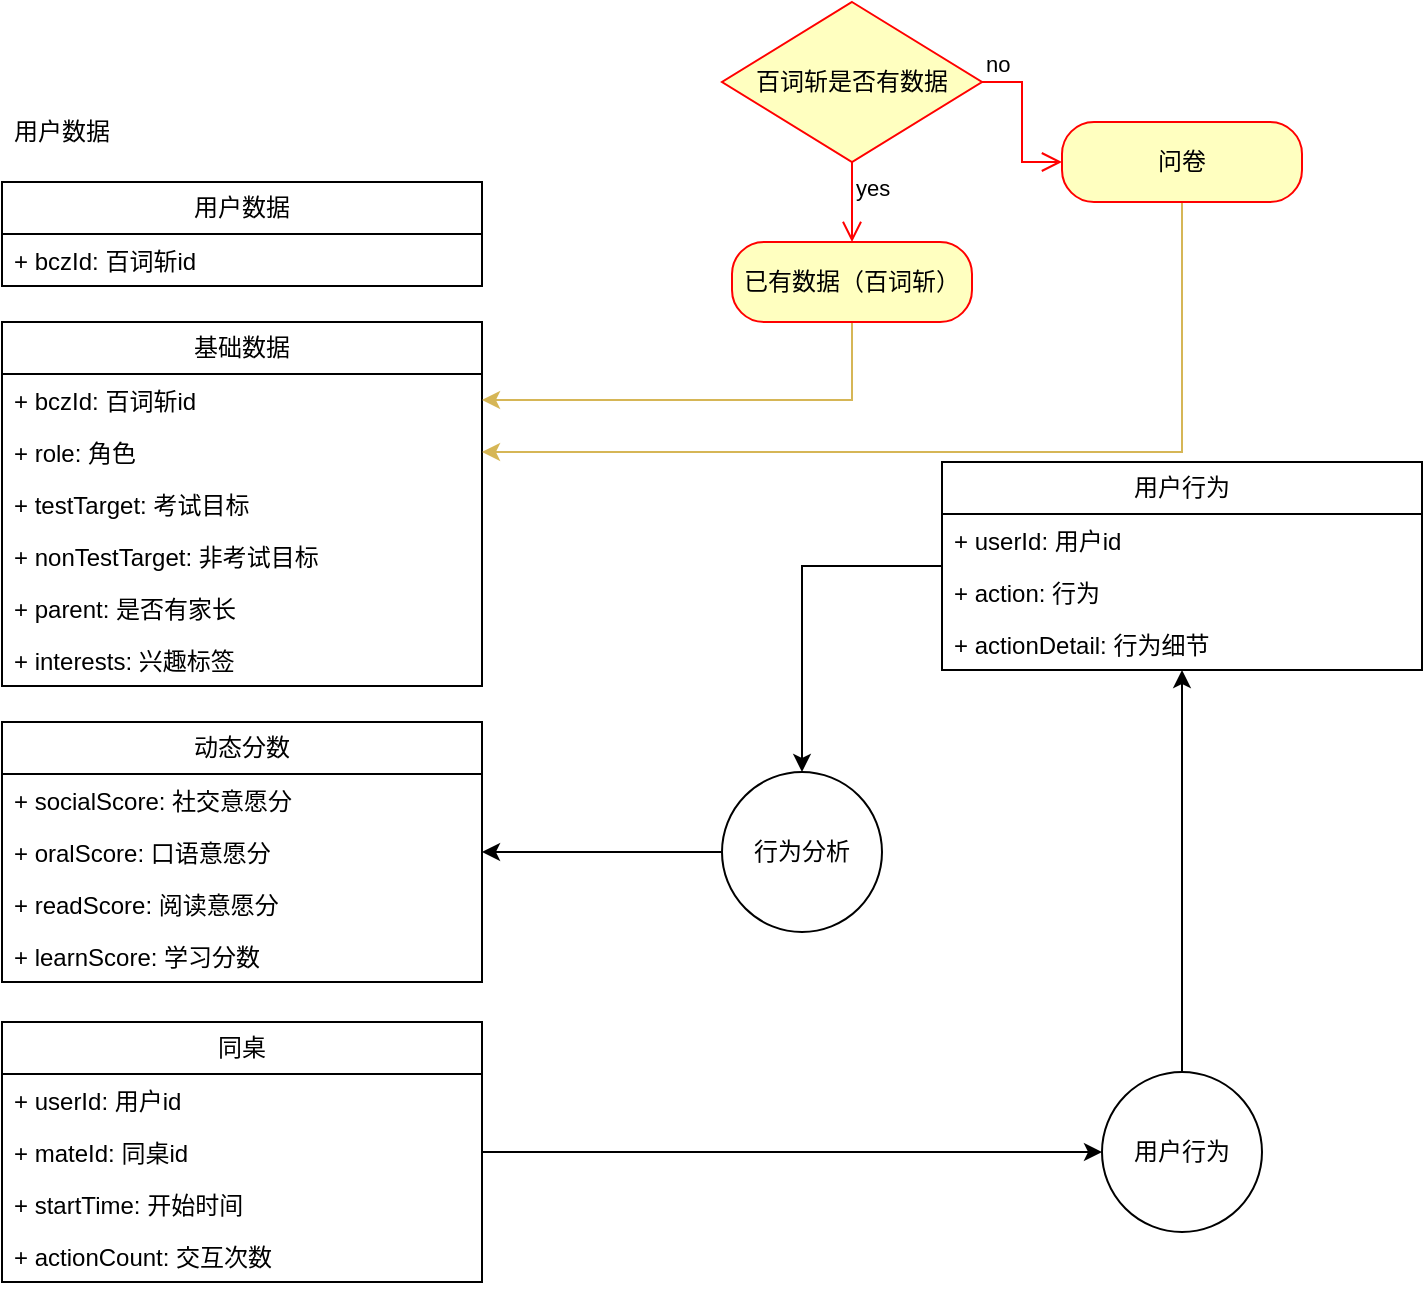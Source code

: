 <mxfile version="24.2.0" type="github">
  <diagram name="第 1 页" id="RESxf1cw6iVFQKryeCCg">
    <mxGraphModel dx="1242" dy="819" grid="1" gridSize="10" guides="1" tooltips="1" connect="1" arrows="1" fold="1" page="1" pageScale="1" pageWidth="827" pageHeight="1169" math="0" shadow="0">
      <root>
        <mxCell id="0" />
        <mxCell id="1" parent="0" />
        <mxCell id="8ehRU_fh2GxWfl6_OMSD-1" value="基础数据" style="swimlane;fontStyle=0;childLayout=stackLayout;horizontal=1;startSize=26;fillColor=none;horizontalStack=0;resizeParent=1;resizeParentMax=0;resizeLast=0;collapsible=1;marginBottom=0;whiteSpace=wrap;html=1;" vertex="1" parent="1">
          <mxGeometry x="80" y="190" width="240" height="182" as="geometry" />
        </mxCell>
        <mxCell id="8ehRU_fh2GxWfl6_OMSD-2" value="+ bczId: 百词斩id" style="text;strokeColor=none;fillColor=none;align=left;verticalAlign=top;spacingLeft=4;spacingRight=4;overflow=hidden;rotatable=0;points=[[0,0.5],[1,0.5]];portConstraint=eastwest;whiteSpace=wrap;html=1;" vertex="1" parent="8ehRU_fh2GxWfl6_OMSD-1">
          <mxGeometry y="26" width="240" height="26" as="geometry" />
        </mxCell>
        <mxCell id="8ehRU_fh2GxWfl6_OMSD-3" value="+ role: 角色" style="text;strokeColor=none;fillColor=none;align=left;verticalAlign=top;spacingLeft=4;spacingRight=4;overflow=hidden;rotatable=0;points=[[0,0.5],[1,0.5]];portConstraint=eastwest;whiteSpace=wrap;html=1;" vertex="1" parent="8ehRU_fh2GxWfl6_OMSD-1">
          <mxGeometry y="52" width="240" height="26" as="geometry" />
        </mxCell>
        <mxCell id="8ehRU_fh2GxWfl6_OMSD-4" value="+ testTarget: 考试目标" style="text;strokeColor=none;fillColor=none;align=left;verticalAlign=top;spacingLeft=4;spacingRight=4;overflow=hidden;rotatable=0;points=[[0,0.5],[1,0.5]];portConstraint=eastwest;whiteSpace=wrap;html=1;" vertex="1" parent="8ehRU_fh2GxWfl6_OMSD-1">
          <mxGeometry y="78" width="240" height="26" as="geometry" />
        </mxCell>
        <mxCell id="8ehRU_fh2GxWfl6_OMSD-10" value="+ nonTestTarget: 非考试目标" style="text;strokeColor=none;fillColor=none;align=left;verticalAlign=top;spacingLeft=4;spacingRight=4;overflow=hidden;rotatable=0;points=[[0,0.5],[1,0.5]];portConstraint=eastwest;whiteSpace=wrap;html=1;" vertex="1" parent="8ehRU_fh2GxWfl6_OMSD-1">
          <mxGeometry y="104" width="240" height="26" as="geometry" />
        </mxCell>
        <mxCell id="8ehRU_fh2GxWfl6_OMSD-25" value="+ parent: 是否有家长" style="text;strokeColor=none;fillColor=none;align=left;verticalAlign=top;spacingLeft=4;spacingRight=4;overflow=hidden;rotatable=0;points=[[0,0.5],[1,0.5]];portConstraint=eastwest;whiteSpace=wrap;html=1;" vertex="1" parent="8ehRU_fh2GxWfl6_OMSD-1">
          <mxGeometry y="130" width="240" height="26" as="geometry" />
        </mxCell>
        <mxCell id="8ehRU_fh2GxWfl6_OMSD-11" value="+ interests: 兴趣标签" style="text;strokeColor=none;fillColor=none;align=left;verticalAlign=top;spacingLeft=4;spacingRight=4;overflow=hidden;rotatable=0;points=[[0,0.5],[1,0.5]];portConstraint=eastwest;whiteSpace=wrap;html=1;" vertex="1" parent="8ehRU_fh2GxWfl6_OMSD-1">
          <mxGeometry y="156" width="240" height="26" as="geometry" />
        </mxCell>
        <mxCell id="8ehRU_fh2GxWfl6_OMSD-5" value="用户数据" style="swimlane;fontStyle=0;childLayout=stackLayout;horizontal=1;startSize=26;fillColor=none;horizontalStack=0;resizeParent=1;resizeParentMax=0;resizeLast=0;collapsible=1;marginBottom=0;whiteSpace=wrap;html=1;" vertex="1" parent="1">
          <mxGeometry x="80" y="120" width="240" height="52" as="geometry" />
        </mxCell>
        <mxCell id="8ehRU_fh2GxWfl6_OMSD-6" value="+ bczId: 百词斩id" style="text;strokeColor=none;fillColor=none;align=left;verticalAlign=top;spacingLeft=4;spacingRight=4;overflow=hidden;rotatable=0;points=[[0,0.5],[1,0.5]];portConstraint=eastwest;whiteSpace=wrap;html=1;" vertex="1" parent="8ehRU_fh2GxWfl6_OMSD-5">
          <mxGeometry y="26" width="240" height="26" as="geometry" />
        </mxCell>
        <mxCell id="8ehRU_fh2GxWfl6_OMSD-9" value="用户数据" style="text;html=1;align=center;verticalAlign=middle;whiteSpace=wrap;rounded=0;" vertex="1" parent="1">
          <mxGeometry x="80" y="80" width="60" height="30" as="geometry" />
        </mxCell>
        <mxCell id="8ehRU_fh2GxWfl6_OMSD-12" value="动态分数" style="swimlane;fontStyle=0;childLayout=stackLayout;horizontal=1;startSize=26;fillColor=none;horizontalStack=0;resizeParent=1;resizeParentMax=0;resizeLast=0;collapsible=1;marginBottom=0;whiteSpace=wrap;html=1;" vertex="1" parent="1">
          <mxGeometry x="80" y="390" width="240" height="130" as="geometry" />
        </mxCell>
        <mxCell id="8ehRU_fh2GxWfl6_OMSD-13" value="+ socialScore: 社交意愿分" style="text;strokeColor=none;fillColor=none;align=left;verticalAlign=top;spacingLeft=4;spacingRight=4;overflow=hidden;rotatable=0;points=[[0,0.5],[1,0.5]];portConstraint=eastwest;whiteSpace=wrap;html=1;" vertex="1" parent="8ehRU_fh2GxWfl6_OMSD-12">
          <mxGeometry y="26" width="240" height="26" as="geometry" />
        </mxCell>
        <mxCell id="8ehRU_fh2GxWfl6_OMSD-14" value="+ oralScore: 口语意愿分" style="text;strokeColor=none;fillColor=none;align=left;verticalAlign=top;spacingLeft=4;spacingRight=4;overflow=hidden;rotatable=0;points=[[0,0.5],[1,0.5]];portConstraint=eastwest;whiteSpace=wrap;html=1;" vertex="1" parent="8ehRU_fh2GxWfl6_OMSD-12">
          <mxGeometry y="52" width="240" height="26" as="geometry" />
        </mxCell>
        <mxCell id="8ehRU_fh2GxWfl6_OMSD-15" value="+ readScore: 阅读意愿分" style="text;strokeColor=none;fillColor=none;align=left;verticalAlign=top;spacingLeft=4;spacingRight=4;overflow=hidden;rotatable=0;points=[[0,0.5],[1,0.5]];portConstraint=eastwest;whiteSpace=wrap;html=1;" vertex="1" parent="8ehRU_fh2GxWfl6_OMSD-12">
          <mxGeometry y="78" width="240" height="26" as="geometry" />
        </mxCell>
        <mxCell id="8ehRU_fh2GxWfl6_OMSD-16" value="+ learnScore: 学习分数" style="text;strokeColor=none;fillColor=none;align=left;verticalAlign=top;spacingLeft=4;spacingRight=4;overflow=hidden;rotatable=0;points=[[0,0.5],[1,0.5]];portConstraint=eastwest;whiteSpace=wrap;html=1;" vertex="1" parent="8ehRU_fh2GxWfl6_OMSD-12">
          <mxGeometry y="104" width="240" height="26" as="geometry" />
        </mxCell>
        <mxCell id="8ehRU_fh2GxWfl6_OMSD-55" value="" style="edgeStyle=orthogonalEdgeStyle;rounded=0;orthogonalLoop=1;jettySize=auto;html=1;" edge="1" parent="1" source="8ehRU_fh2GxWfl6_OMSD-18" target="8ehRU_fh2GxWfl6_OMSD-54">
          <mxGeometry relative="1" as="geometry" />
        </mxCell>
        <mxCell id="8ehRU_fh2GxWfl6_OMSD-18" value="同桌" style="swimlane;fontStyle=0;childLayout=stackLayout;horizontal=1;startSize=26;fillColor=none;horizontalStack=0;resizeParent=1;resizeParentMax=0;resizeLast=0;collapsible=1;marginBottom=0;whiteSpace=wrap;html=1;" vertex="1" parent="1">
          <mxGeometry x="80" y="540" width="240" height="130" as="geometry" />
        </mxCell>
        <mxCell id="8ehRU_fh2GxWfl6_OMSD-19" value="+ userId: 用户id" style="text;strokeColor=none;fillColor=none;align=left;verticalAlign=top;spacingLeft=4;spacingRight=4;overflow=hidden;rotatable=0;points=[[0,0.5],[1,0.5]];portConstraint=eastwest;whiteSpace=wrap;html=1;" vertex="1" parent="8ehRU_fh2GxWfl6_OMSD-18">
          <mxGeometry y="26" width="240" height="26" as="geometry" />
        </mxCell>
        <mxCell id="8ehRU_fh2GxWfl6_OMSD-20" value="+ mateId: 同桌id" style="text;strokeColor=none;fillColor=none;align=left;verticalAlign=top;spacingLeft=4;spacingRight=4;overflow=hidden;rotatable=0;points=[[0,0.5],[1,0.5]];portConstraint=eastwest;whiteSpace=wrap;html=1;" vertex="1" parent="8ehRU_fh2GxWfl6_OMSD-18">
          <mxGeometry y="52" width="240" height="26" as="geometry" />
        </mxCell>
        <mxCell id="8ehRU_fh2GxWfl6_OMSD-21" value="+ startTime: 开始时间" style="text;strokeColor=none;fillColor=none;align=left;verticalAlign=top;spacingLeft=4;spacingRight=4;overflow=hidden;rotatable=0;points=[[0,0.5],[1,0.5]];portConstraint=eastwest;whiteSpace=wrap;html=1;" vertex="1" parent="8ehRU_fh2GxWfl6_OMSD-18">
          <mxGeometry y="78" width="240" height="26" as="geometry" />
        </mxCell>
        <mxCell id="8ehRU_fh2GxWfl6_OMSD-22" value="+ actionCount: 交互次数" style="text;strokeColor=none;fillColor=none;align=left;verticalAlign=top;spacingLeft=4;spacingRight=4;overflow=hidden;rotatable=0;points=[[0,0.5],[1,0.5]];portConstraint=eastwest;whiteSpace=wrap;html=1;" vertex="1" parent="8ehRU_fh2GxWfl6_OMSD-18">
          <mxGeometry y="104" width="240" height="26" as="geometry" />
        </mxCell>
        <mxCell id="8ehRU_fh2GxWfl6_OMSD-41" style="edgeStyle=orthogonalEdgeStyle;rounded=0;orthogonalLoop=1;jettySize=auto;html=1;entryX=1;entryY=0.5;entryDx=0;entryDy=0;fillColor=#fff2cc;strokeColor=#d6b656;" edge="1" parent="1" source="8ehRU_fh2GxWfl6_OMSD-26" target="8ehRU_fh2GxWfl6_OMSD-3">
          <mxGeometry relative="1" as="geometry" />
        </mxCell>
        <mxCell id="8ehRU_fh2GxWfl6_OMSD-26" value="问卷" style="rounded=1;whiteSpace=wrap;html=1;arcSize=40;fontColor=#000000;fillColor=#ffffc0;strokeColor=#ff0000;" vertex="1" parent="1">
          <mxGeometry x="610" y="90" width="120" height="40" as="geometry" />
        </mxCell>
        <mxCell id="8ehRU_fh2GxWfl6_OMSD-59" style="edgeStyle=orthogonalEdgeStyle;rounded=0;orthogonalLoop=1;jettySize=auto;html=1;entryX=1;entryY=0.5;entryDx=0;entryDy=0;fillColor=#fff2cc;strokeColor=#d6b656;" edge="1" parent="1" source="8ehRU_fh2GxWfl6_OMSD-28" target="8ehRU_fh2GxWfl6_OMSD-2">
          <mxGeometry relative="1" as="geometry" />
        </mxCell>
        <mxCell id="8ehRU_fh2GxWfl6_OMSD-28" value="已有数据（百词斩）" style="rounded=1;whiteSpace=wrap;html=1;arcSize=40;fontColor=#000000;fillColor=#ffffc0;strokeColor=#ff0000;" vertex="1" parent="1">
          <mxGeometry x="445" y="150" width="120" height="40" as="geometry" />
        </mxCell>
        <mxCell id="8ehRU_fh2GxWfl6_OMSD-47" value="" style="edgeStyle=orthogonalEdgeStyle;rounded=0;orthogonalLoop=1;jettySize=auto;html=1;" edge="1" parent="1" source="8ehRU_fh2GxWfl6_OMSD-30" target="8ehRU_fh2GxWfl6_OMSD-46">
          <mxGeometry relative="1" as="geometry" />
        </mxCell>
        <mxCell id="8ehRU_fh2GxWfl6_OMSD-30" value="用户行为" style="swimlane;fontStyle=0;childLayout=stackLayout;horizontal=1;startSize=26;fillColor=none;horizontalStack=0;resizeParent=1;resizeParentMax=0;resizeLast=0;collapsible=1;marginBottom=0;whiteSpace=wrap;html=1;" vertex="1" parent="1">
          <mxGeometry x="550" y="260" width="240" height="104" as="geometry" />
        </mxCell>
        <mxCell id="8ehRU_fh2GxWfl6_OMSD-43" value="+ userId: 用户id" style="text;strokeColor=none;fillColor=none;align=left;verticalAlign=top;spacingLeft=4;spacingRight=4;overflow=hidden;rotatable=0;points=[[0,0.5],[1,0.5]];portConstraint=eastwest;whiteSpace=wrap;html=1;" vertex="1" parent="8ehRU_fh2GxWfl6_OMSD-30">
          <mxGeometry y="26" width="240" height="26" as="geometry" />
        </mxCell>
        <mxCell id="8ehRU_fh2GxWfl6_OMSD-42" value="+ action: 行为" style="text;strokeColor=none;fillColor=none;align=left;verticalAlign=top;spacingLeft=4;spacingRight=4;overflow=hidden;rotatable=0;points=[[0,0.5],[1,0.5]];portConstraint=eastwest;whiteSpace=wrap;html=1;" vertex="1" parent="8ehRU_fh2GxWfl6_OMSD-30">
          <mxGeometry y="52" width="240" height="26" as="geometry" />
        </mxCell>
        <mxCell id="8ehRU_fh2GxWfl6_OMSD-34" value="+ actionDetail: 行为细节" style="text;strokeColor=none;fillColor=none;align=left;verticalAlign=top;spacingLeft=4;spacingRight=4;overflow=hidden;rotatable=0;points=[[0,0.5],[1,0.5]];portConstraint=eastwest;whiteSpace=wrap;html=1;" vertex="1" parent="8ehRU_fh2GxWfl6_OMSD-30">
          <mxGeometry y="78" width="240" height="26" as="geometry" />
        </mxCell>
        <mxCell id="8ehRU_fh2GxWfl6_OMSD-35" value="百词斩是否有数据" style="rhombus;whiteSpace=wrap;html=1;fontColor=#000000;fillColor=#ffffc0;strokeColor=#ff0000;" vertex="1" parent="1">
          <mxGeometry x="440" y="30" width="130" height="80" as="geometry" />
        </mxCell>
        <mxCell id="8ehRU_fh2GxWfl6_OMSD-36" value="no" style="edgeStyle=orthogonalEdgeStyle;html=1;align=left;verticalAlign=bottom;endArrow=open;endSize=8;strokeColor=#ff0000;rounded=0;entryX=0;entryY=0.5;entryDx=0;entryDy=0;" edge="1" source="8ehRU_fh2GxWfl6_OMSD-35" parent="1" target="8ehRU_fh2GxWfl6_OMSD-26">
          <mxGeometry x="-1" relative="1" as="geometry">
            <mxPoint x="650" y="100" as="targetPoint" />
          </mxGeometry>
        </mxCell>
        <mxCell id="8ehRU_fh2GxWfl6_OMSD-37" value="yes" style="edgeStyle=orthogonalEdgeStyle;html=1;align=left;verticalAlign=top;endArrow=open;endSize=8;strokeColor=#ff0000;rounded=0;entryX=0.5;entryY=0;entryDx=0;entryDy=0;" edge="1" source="8ehRU_fh2GxWfl6_OMSD-35" parent="1" target="8ehRU_fh2GxWfl6_OMSD-28">
          <mxGeometry x="-1" relative="1" as="geometry">
            <mxPoint x="510" y="180" as="targetPoint" />
          </mxGeometry>
        </mxCell>
        <mxCell id="8ehRU_fh2GxWfl6_OMSD-48" style="edgeStyle=orthogonalEdgeStyle;rounded=0;orthogonalLoop=1;jettySize=auto;html=1;" edge="1" parent="1" source="8ehRU_fh2GxWfl6_OMSD-46" target="8ehRU_fh2GxWfl6_OMSD-12">
          <mxGeometry relative="1" as="geometry" />
        </mxCell>
        <mxCell id="8ehRU_fh2GxWfl6_OMSD-46" value="行为分析" style="ellipse;whiteSpace=wrap;html=1;fillColor=none;fontStyle=0;startSize=26;" vertex="1" parent="1">
          <mxGeometry x="440" y="415" width="80" height="80" as="geometry" />
        </mxCell>
        <mxCell id="8ehRU_fh2GxWfl6_OMSD-56" style="edgeStyle=orthogonalEdgeStyle;rounded=0;orthogonalLoop=1;jettySize=auto;html=1;" edge="1" parent="1" source="8ehRU_fh2GxWfl6_OMSD-54" target="8ehRU_fh2GxWfl6_OMSD-30">
          <mxGeometry relative="1" as="geometry" />
        </mxCell>
        <mxCell id="8ehRU_fh2GxWfl6_OMSD-54" value="用户行为" style="ellipse;whiteSpace=wrap;html=1;fillColor=none;fontStyle=0;startSize=26;" vertex="1" parent="1">
          <mxGeometry x="630" y="565" width="80" height="80" as="geometry" />
        </mxCell>
      </root>
    </mxGraphModel>
  </diagram>
</mxfile>
